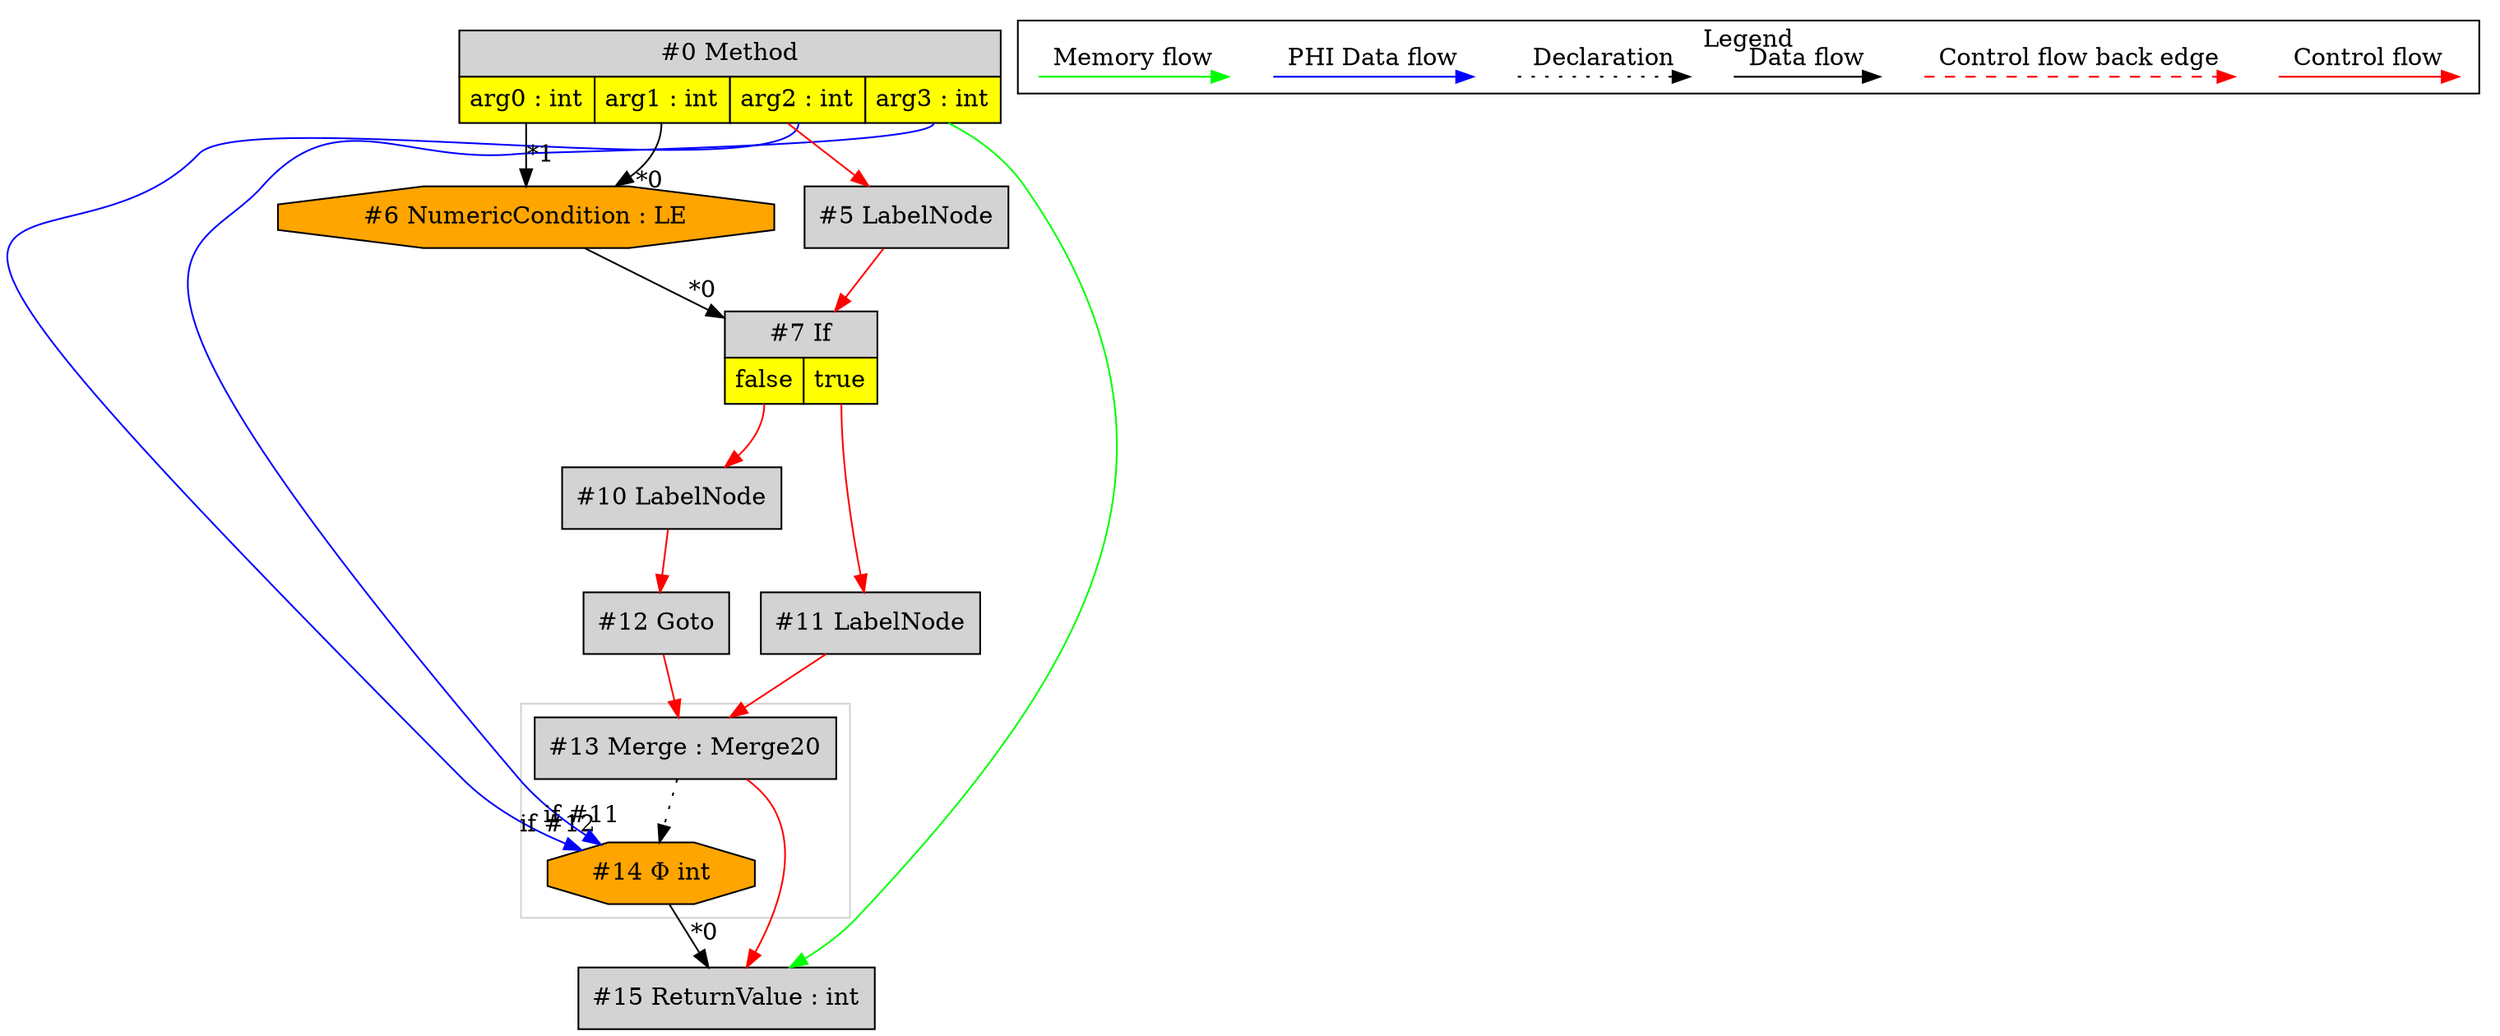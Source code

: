 digraph {
 ordering="in";
 node0[margin="0", label=<<table border="0" cellborder="1" cellspacing="0" cellpadding="5"><tr><td colspan="4">#0 Method</td></tr><tr><td port="prj2" bgcolor="yellow">arg0 : int</td><td port="prj3" bgcolor="yellow">arg1 : int</td><td port="prj4" bgcolor="yellow">arg2 : int</td><td port="prj1" bgcolor="yellow">arg3 : int</td></tr></table>>,shape=none, fillcolor=lightgrey, style=filled];
 node14[label="#14 Φ int",shape=octagon, fillcolor=orange, style=filled];
 node13 -> node14[style=dotted];
 node0:prj4 -> node14[headlabel="if #12", labeldistance=2, color=blue, constraint=false];
 node0:prj1 -> node14[headlabel="if #11", labeldistance=2, color=blue, constraint=false];
 node13[label="#13 Merge : Merge20",shape=box, fillcolor=lightgrey, style=filled];
 node12 -> node13[labeldistance=2, color=red, fontcolor=red];
 node11 -> node13[labeldistance=2, color=red, fontcolor=red];
 node11[label="#11 LabelNode",shape=box, fillcolor=lightgrey, style=filled];
 node7:prj9 -> node11[labeldistance=2, color=red, fontcolor=red];
 node7[margin="0", label=<<table border="0" cellborder="1" cellspacing="0" cellpadding="5"><tr><td colspan="2">#7 If</td></tr><tr><td port="prj8" bgcolor="yellow">false</td><td port="prj9" bgcolor="yellow">true</td></tr></table>>,shape=none, fillcolor=lightgrey, style=filled];
 node6 -> node7[headlabel="*0", labeldistance=2];
 node5 -> node7[labeldistance=2, color=red, fontcolor=red];
 node5[label="#5 LabelNode",shape=box, fillcolor=lightgrey, style=filled];
 node0 -> node5[labeldistance=2, color=red, fontcolor=red];
 node6[label="#6 NumericCondition : LE",shape=octagon, fillcolor=orange, style=filled];
 node0:prj3 -> node6[headlabel="*0", labeldistance=2];
 node0:prj2 -> node6[headlabel="*1", labeldistance=2];
 node10[label="#10 LabelNode",shape=box, fillcolor=lightgrey, style=filled];
 node7:prj8 -> node10[labeldistance=2, color=red, fontcolor=red];
 node12[label="#12 Goto",shape=box, fillcolor=lightgrey, style=filled];
 node10 -> node12[labeldistance=2, color=red, fontcolor=red];
 node15[label="#15 ReturnValue : int",shape=box, fillcolor=lightgrey, style=filled];
 node14 -> node15[headlabel="*0", labeldistance=2];
 node13 -> node15[labeldistance=2, color=red, fontcolor=red];
 node0 -> node15[labeldistance=2, color=green, constraint=false];
 subgraph cluster_0 {
  color=lightgray;
  node13;
  node14;
 }
 subgraph cluster_000 {
  label = "Legend";
  node [shape=point]
  {
   rank=same;
   c0 [style = invis];
   c1 [style = invis];
   c2 [style = invis];
   c3 [style = invis];
   d0 [style = invis];
   d1 [style = invis];
   d2 [style = invis];
   d3 [style = invis];
   d4 [style = invis];
   d5 [style = invis];
   d6 [style = invis];
   d7 [style = invis];
  }
  c0 -> c1 [label="Control flow", style=solid, color=red]
  c2 -> c3 [label="Control flow back edge", style=dashed, color=red]
  d0 -> d1 [label="Data flow"]
  d2 -> d3 [label="Declaration", style=dotted]
  d4 -> d5 [label="PHI Data flow", color=blue]
  d6 -> d7 [label="Memory flow", color=green]
 }

}
